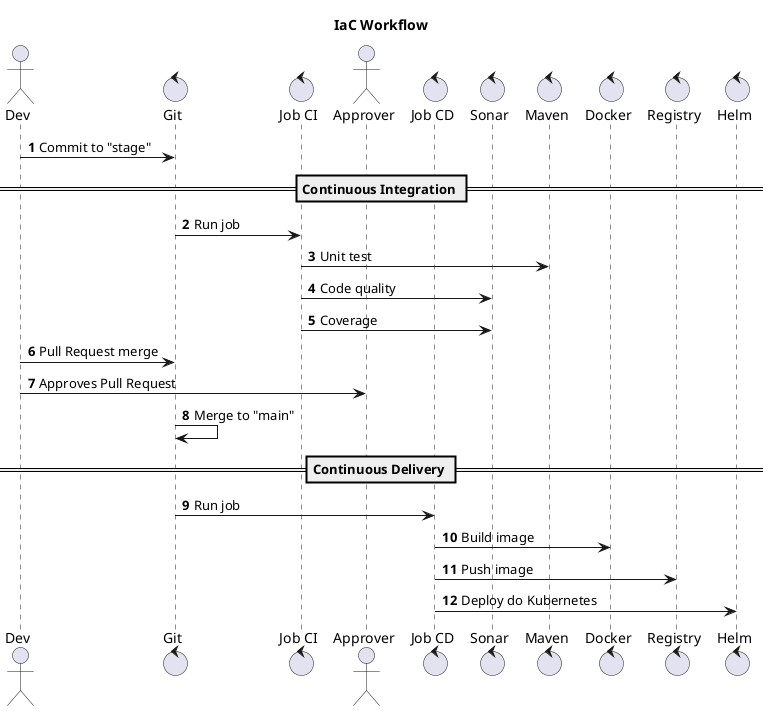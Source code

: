 @startuml

autonumber
skinparam maxMessageSize 200

title IaC Workflow


actor "Dev" as dev
control "Git" as git
control "Job CI" as job_ci
actor "Approver" as approver
control "Job CD" as job_cd
control "Sonar" as quality
control "Maven" as test
control "Docker" as container
control "Registry" as registry
control "Helm" as chart

dev -> git : Commit to "stage"

== Continuous Integration ==

git -> job_ci : Run job
job_ci -> test : Unit test
job_ci -> quality : Code quality
job_ci -> quality : Coverage
dev -> git : Pull Request merge
dev -> approver : Approves Pull Request 
git -> git : Merge to "main"

== Continuous Delivery ==

git -> job_cd : Run job
job_cd -> container : Build image
job_cd -> registry : Push image
job_cd -> chart : Deploy do Kubernetes

@end